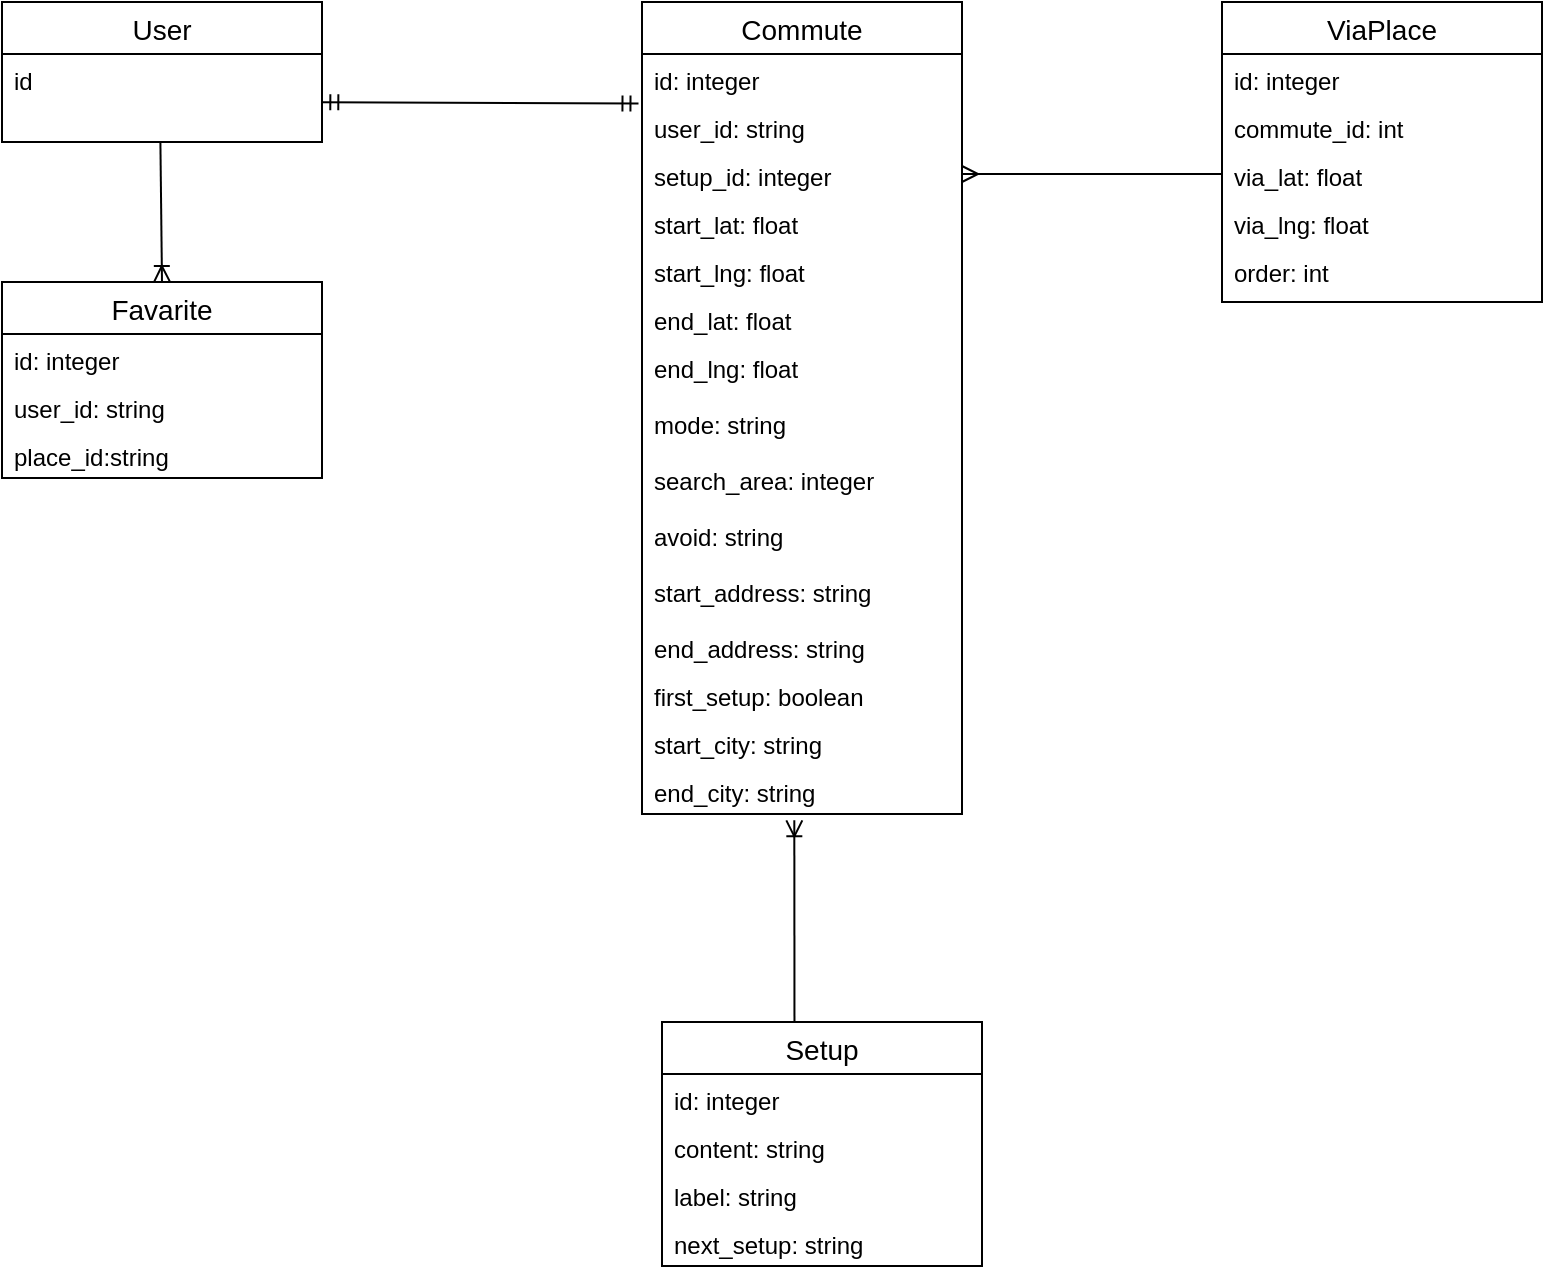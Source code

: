 <mxfile version="16.2.4" type="github"><diagram id="w2BYYMY7xnv0MG828LZH" name="Page-1"><mxGraphModel dx="1186" dy="588" grid="1" gridSize="10" guides="1" tooltips="1" connect="1" arrows="1" fold="1" page="1" pageScale="1" pageWidth="827" pageHeight="1169" math="0" shadow="0"><root><mxCell id="0"/><mxCell id="1" parent="0"/><mxCell id="GMrjsPBWYfHNVk1566hY-1" value="User" style="swimlane;fontStyle=0;childLayout=stackLayout;horizontal=1;startSize=26;horizontalStack=0;resizeParent=1;resizeParentMax=0;resizeLast=0;collapsible=1;marginBottom=0;align=center;fontSize=14;" vertex="1" parent="1"><mxGeometry x="40" y="40" width="160" height="70" as="geometry"/></mxCell><mxCell id="GMrjsPBWYfHNVk1566hY-2" value="id" style="text;strokeColor=none;fillColor=none;spacingLeft=4;spacingRight=4;overflow=hidden;rotatable=0;points=[[0,0.5],[1,0.5]];portConstraint=eastwest;fontSize=12;" vertex="1" parent="GMrjsPBWYfHNVk1566hY-1"><mxGeometry y="26" width="160" height="44" as="geometry"/></mxCell><mxCell id="GMrjsPBWYfHNVk1566hY-25" value="Commute" style="swimlane;fontStyle=0;childLayout=stackLayout;horizontal=1;startSize=26;horizontalStack=0;resizeParent=1;resizeParentMax=0;resizeLast=0;collapsible=1;marginBottom=0;align=center;fontSize=14;" vertex="1" parent="1"><mxGeometry x="360" y="40" width="160" height="406" as="geometry"/></mxCell><mxCell id="GMrjsPBWYfHNVk1566hY-26" value="id: integer&#10;" style="text;strokeColor=none;fillColor=none;spacingLeft=4;spacingRight=4;overflow=hidden;rotatable=0;points=[[0,0.5],[1,0.5]];portConstraint=eastwest;fontSize=12;" vertex="1" parent="GMrjsPBWYfHNVk1566hY-25"><mxGeometry y="26" width="160" height="24" as="geometry"/></mxCell><mxCell id="GMrjsPBWYfHNVk1566hY-40" value="user_id: string" style="text;strokeColor=none;fillColor=none;spacingLeft=4;spacingRight=4;overflow=hidden;rotatable=0;points=[[0,0.5],[1,0.5]];portConstraint=eastwest;fontSize=12;" vertex="1" parent="GMrjsPBWYfHNVk1566hY-25"><mxGeometry y="50" width="160" height="24" as="geometry"/></mxCell><mxCell id="GMrjsPBWYfHNVk1566hY-36" value="setup_id: integer" style="text;strokeColor=none;fillColor=none;spacingLeft=4;spacingRight=4;overflow=hidden;rotatable=0;points=[[0,0.5],[1,0.5]];portConstraint=eastwest;fontSize=12;" vertex="1" parent="GMrjsPBWYfHNVk1566hY-25"><mxGeometry y="74" width="160" height="24" as="geometry"/></mxCell><mxCell id="GMrjsPBWYfHNVk1566hY-27" value="start_lat: float" style="text;strokeColor=none;fillColor=none;spacingLeft=4;spacingRight=4;overflow=hidden;rotatable=0;points=[[0,0.5],[1,0.5]];portConstraint=eastwest;fontSize=12;" vertex="1" parent="GMrjsPBWYfHNVk1566hY-25"><mxGeometry y="98" width="160" height="24" as="geometry"/></mxCell><mxCell id="GMrjsPBWYfHNVk1566hY-29" value="start_lng: float" style="text;strokeColor=none;fillColor=none;spacingLeft=4;spacingRight=4;overflow=hidden;rotatable=0;points=[[0,0.5],[1,0.5]];portConstraint=eastwest;fontSize=12;" vertex="1" parent="GMrjsPBWYfHNVk1566hY-25"><mxGeometry y="122" width="160" height="24" as="geometry"/></mxCell><mxCell id="GMrjsPBWYfHNVk1566hY-28" value="end_lat: float" style="text;strokeColor=none;fillColor=none;spacingLeft=4;spacingRight=4;overflow=hidden;rotatable=0;points=[[0,0.5],[1,0.5]];portConstraint=eastwest;fontSize=12;" vertex="1" parent="GMrjsPBWYfHNVk1566hY-25"><mxGeometry y="146" width="160" height="24" as="geometry"/></mxCell><mxCell id="GMrjsPBWYfHNVk1566hY-30" value="end_lng: float" style="text;strokeColor=none;fillColor=none;spacingLeft=4;spacingRight=4;overflow=hidden;rotatable=0;points=[[0,0.5],[1,0.5]];portConstraint=eastwest;fontSize=12;" vertex="1" parent="GMrjsPBWYfHNVk1566hY-25"><mxGeometry y="170" width="160" height="28" as="geometry"/></mxCell><mxCell id="GMrjsPBWYfHNVk1566hY-31" value="mode: string" style="text;strokeColor=none;fillColor=none;spacingLeft=4;spacingRight=4;overflow=hidden;rotatable=0;points=[[0,0.5],[1,0.5]];portConstraint=eastwest;fontSize=12;" vertex="1" parent="GMrjsPBWYfHNVk1566hY-25"><mxGeometry y="198" width="160" height="28" as="geometry"/></mxCell><mxCell id="GMrjsPBWYfHNVk1566hY-32" value="search_area: integer" style="text;strokeColor=none;fillColor=none;spacingLeft=4;spacingRight=4;overflow=hidden;rotatable=0;points=[[0,0.5],[1,0.5]];portConstraint=eastwest;fontSize=12;" vertex="1" parent="GMrjsPBWYfHNVk1566hY-25"><mxGeometry y="226" width="160" height="28" as="geometry"/></mxCell><mxCell id="GMrjsPBWYfHNVk1566hY-33" value="avoid: string" style="text;strokeColor=none;fillColor=none;spacingLeft=4;spacingRight=4;overflow=hidden;rotatable=0;points=[[0,0.5],[1,0.5]];portConstraint=eastwest;fontSize=12;" vertex="1" parent="GMrjsPBWYfHNVk1566hY-25"><mxGeometry y="254" width="160" height="28" as="geometry"/></mxCell><mxCell id="GMrjsPBWYfHNVk1566hY-34" value="start_address: string" style="text;strokeColor=none;fillColor=none;spacingLeft=4;spacingRight=4;overflow=hidden;rotatable=0;points=[[0,0.5],[1,0.5]];portConstraint=eastwest;fontSize=12;" vertex="1" parent="GMrjsPBWYfHNVk1566hY-25"><mxGeometry y="282" width="160" height="28" as="geometry"/></mxCell><mxCell id="GMrjsPBWYfHNVk1566hY-35" value="end_address: string" style="text;strokeColor=none;fillColor=none;spacingLeft=4;spacingRight=4;overflow=hidden;rotatable=0;points=[[0,0.5],[1,0.5]];portConstraint=eastwest;fontSize=12;" vertex="1" parent="GMrjsPBWYfHNVk1566hY-25"><mxGeometry y="310" width="160" height="24" as="geometry"/></mxCell><mxCell id="GMrjsPBWYfHNVk1566hY-37" value="first_setup: boolean" style="text;strokeColor=none;fillColor=none;spacingLeft=4;spacingRight=4;overflow=hidden;rotatable=0;points=[[0,0.5],[1,0.5]];portConstraint=eastwest;fontSize=12;" vertex="1" parent="GMrjsPBWYfHNVk1566hY-25"><mxGeometry y="334" width="160" height="24" as="geometry"/></mxCell><mxCell id="GMrjsPBWYfHNVk1566hY-38" value="start_city: string" style="text;strokeColor=none;fillColor=none;spacingLeft=4;spacingRight=4;overflow=hidden;rotatable=0;points=[[0,0.5],[1,0.5]];portConstraint=eastwest;fontSize=12;" vertex="1" parent="GMrjsPBWYfHNVk1566hY-25"><mxGeometry y="358" width="160" height="24" as="geometry"/></mxCell><mxCell id="GMrjsPBWYfHNVk1566hY-39" value="end_city: string" style="text;strokeColor=none;fillColor=none;spacingLeft=4;spacingRight=4;overflow=hidden;rotatable=0;points=[[0,0.5],[1,0.5]];portConstraint=eastwest;fontSize=12;" vertex="1" parent="GMrjsPBWYfHNVk1566hY-25"><mxGeometry y="382" width="160" height="24" as="geometry"/></mxCell><mxCell id="GMrjsPBWYfHNVk1566hY-45" value="" style="fontSize=12;html=1;endArrow=ERmandOne;startArrow=ERmandOne;rounded=0;exitX=1.001;exitY=0.547;exitDx=0;exitDy=0;exitPerimeter=0;entryX=-0.011;entryY=1.033;entryDx=0;entryDy=0;entryPerimeter=0;" edge="1" parent="1" source="GMrjsPBWYfHNVk1566hY-2" target="GMrjsPBWYfHNVk1566hY-26"><mxGeometry width="100" height="100" relative="1" as="geometry"><mxPoint x="190" y="210" as="sourcePoint"/><mxPoint x="310" y="120" as="targetPoint"/></mxGeometry></mxCell><mxCell id="GMrjsPBWYfHNVk1566hY-46" value="Favarite" style="swimlane;fontStyle=0;childLayout=stackLayout;horizontal=1;startSize=26;horizontalStack=0;resizeParent=1;resizeParentMax=0;resizeLast=0;collapsible=1;marginBottom=0;align=center;fontSize=14;" vertex="1" parent="1"><mxGeometry x="40" y="180" width="160" height="98" as="geometry"/></mxCell><mxCell id="GMrjsPBWYfHNVk1566hY-47" value="id: integer&#10;" style="text;strokeColor=none;fillColor=none;spacingLeft=4;spacingRight=4;overflow=hidden;rotatable=0;points=[[0,0.5],[1,0.5]];portConstraint=eastwest;fontSize=12;" vertex="1" parent="GMrjsPBWYfHNVk1566hY-46"><mxGeometry y="26" width="160" height="24" as="geometry"/></mxCell><mxCell id="GMrjsPBWYfHNVk1566hY-48" value="user_id: string" style="text;strokeColor=none;fillColor=none;spacingLeft=4;spacingRight=4;overflow=hidden;rotatable=0;points=[[0,0.5],[1,0.5]];portConstraint=eastwest;fontSize=12;" vertex="1" parent="GMrjsPBWYfHNVk1566hY-46"><mxGeometry y="50" width="160" height="24" as="geometry"/></mxCell><mxCell id="GMrjsPBWYfHNVk1566hY-49" value="place_id:string" style="text;strokeColor=none;fillColor=none;spacingLeft=4;spacingRight=4;overflow=hidden;rotatable=0;points=[[0,0.5],[1,0.5]];portConstraint=eastwest;fontSize=12;" vertex="1" parent="GMrjsPBWYfHNVk1566hY-46"><mxGeometry y="74" width="160" height="24" as="geometry"/></mxCell><mxCell id="GMrjsPBWYfHNVk1566hY-62" value="" style="fontSize=12;html=1;endArrow=ERoneToMany;rounded=0;entryX=0.5;entryY=0;entryDx=0;entryDy=0;exitX=0.495;exitY=1.005;exitDx=0;exitDy=0;exitPerimeter=0;" edge="1" parent="1" source="GMrjsPBWYfHNVk1566hY-2" target="GMrjsPBWYfHNVk1566hY-46"><mxGeometry width="100" height="100" relative="1" as="geometry"><mxPoint x="370" y="390" as="sourcePoint"/><mxPoint x="470" y="290" as="targetPoint"/></mxGeometry></mxCell><mxCell id="GMrjsPBWYfHNVk1566hY-64" value="ViaPlace" style="swimlane;fontStyle=0;childLayout=stackLayout;horizontal=1;startSize=26;horizontalStack=0;resizeParent=1;resizeParentMax=0;resizeLast=0;collapsible=1;marginBottom=0;align=center;fontSize=14;" vertex="1" parent="1"><mxGeometry x="650" y="40" width="160" height="150" as="geometry"/></mxCell><mxCell id="GMrjsPBWYfHNVk1566hY-65" value="id: integer&#10;" style="text;strokeColor=none;fillColor=none;spacingLeft=4;spacingRight=4;overflow=hidden;rotatable=0;points=[[0,0.5],[1,0.5]];portConstraint=eastwest;fontSize=12;" vertex="1" parent="GMrjsPBWYfHNVk1566hY-64"><mxGeometry y="26" width="160" height="24" as="geometry"/></mxCell><mxCell id="GMrjsPBWYfHNVk1566hY-66" value="commute_id: int" style="text;strokeColor=none;fillColor=none;spacingLeft=4;spacingRight=4;overflow=hidden;rotatable=0;points=[[0,0.5],[1,0.5]];portConstraint=eastwest;fontSize=12;" vertex="1" parent="GMrjsPBWYfHNVk1566hY-64"><mxGeometry y="50" width="160" height="24" as="geometry"/></mxCell><mxCell id="GMrjsPBWYfHNVk1566hY-68" value="via_lat: float" style="text;strokeColor=none;fillColor=none;spacingLeft=4;spacingRight=4;overflow=hidden;rotatable=0;points=[[0,0.5],[1,0.5]];portConstraint=eastwest;fontSize=12;" vertex="1" parent="GMrjsPBWYfHNVk1566hY-64"><mxGeometry y="74" width="160" height="24" as="geometry"/></mxCell><mxCell id="GMrjsPBWYfHNVk1566hY-69" value="via_lng: float" style="text;strokeColor=none;fillColor=none;spacingLeft=4;spacingRight=4;overflow=hidden;rotatable=0;points=[[0,0.5],[1,0.5]];portConstraint=eastwest;fontSize=12;" vertex="1" parent="GMrjsPBWYfHNVk1566hY-64"><mxGeometry y="98" width="160" height="24" as="geometry"/></mxCell><mxCell id="GMrjsPBWYfHNVk1566hY-74" value="order: int" style="text;strokeColor=none;fillColor=none;spacingLeft=4;spacingRight=4;overflow=hidden;rotatable=0;points=[[0,0.5],[1,0.5]];portConstraint=eastwest;fontSize=12;" vertex="1" parent="GMrjsPBWYfHNVk1566hY-64"><mxGeometry y="122" width="160" height="28" as="geometry"/></mxCell><mxCell id="GMrjsPBWYfHNVk1566hY-80" value="Setup" style="swimlane;fontStyle=0;childLayout=stackLayout;horizontal=1;startSize=26;horizontalStack=0;resizeParent=1;resizeParentMax=0;resizeLast=0;collapsible=1;marginBottom=0;align=center;fontSize=14;" vertex="1" parent="1"><mxGeometry x="370" y="550" width="160" height="122" as="geometry"/></mxCell><mxCell id="GMrjsPBWYfHNVk1566hY-81" value="id: integer&#10;" style="text;strokeColor=none;fillColor=none;spacingLeft=4;spacingRight=4;overflow=hidden;rotatable=0;points=[[0,0.5],[1,0.5]];portConstraint=eastwest;fontSize=12;" vertex="1" parent="GMrjsPBWYfHNVk1566hY-80"><mxGeometry y="26" width="160" height="24" as="geometry"/></mxCell><mxCell id="GMrjsPBWYfHNVk1566hY-82" value="content: string" style="text;strokeColor=none;fillColor=none;spacingLeft=4;spacingRight=4;overflow=hidden;rotatable=0;points=[[0,0.5],[1,0.5]];portConstraint=eastwest;fontSize=12;" vertex="1" parent="GMrjsPBWYfHNVk1566hY-80"><mxGeometry y="50" width="160" height="24" as="geometry"/></mxCell><mxCell id="GMrjsPBWYfHNVk1566hY-83" value="label: string" style="text;strokeColor=none;fillColor=none;spacingLeft=4;spacingRight=4;overflow=hidden;rotatable=0;points=[[0,0.5],[1,0.5]];portConstraint=eastwest;fontSize=12;" vertex="1" parent="GMrjsPBWYfHNVk1566hY-80"><mxGeometry y="74" width="160" height="24" as="geometry"/></mxCell><mxCell id="GMrjsPBWYfHNVk1566hY-87" value="next_setup: string" style="text;strokeColor=none;fillColor=none;spacingLeft=4;spacingRight=4;overflow=hidden;rotatable=0;points=[[0,0.5],[1,0.5]];portConstraint=eastwest;fontSize=12;" vertex="1" parent="GMrjsPBWYfHNVk1566hY-80"><mxGeometry y="98" width="160" height="24" as="geometry"/></mxCell><mxCell id="GMrjsPBWYfHNVk1566hY-88" value="" style="fontSize=12;html=1;endArrow=ERoneToMany;rounded=0;entryX=0.476;entryY=1.132;entryDx=0;entryDy=0;entryPerimeter=0;exitX=0.414;exitY=-0.002;exitDx=0;exitDy=0;exitPerimeter=0;" edge="1" parent="1" source="GMrjsPBWYfHNVk1566hY-80" target="GMrjsPBWYfHNVk1566hY-39"><mxGeometry width="100" height="100" relative="1" as="geometry"><mxPoint x="410" y="580" as="sourcePoint"/><mxPoint x="510" y="480" as="targetPoint"/></mxGeometry></mxCell><mxCell id="GMrjsPBWYfHNVk1566hY-89" value="" style="fontSize=12;html=1;endArrow=ERmany;rounded=0;entryX=1;entryY=0.5;entryDx=0;entryDy=0;exitX=0;exitY=0.5;exitDx=0;exitDy=0;" edge="1" parent="1" source="GMrjsPBWYfHNVk1566hY-68" target="GMrjsPBWYfHNVk1566hY-36"><mxGeometry width="100" height="100" relative="1" as="geometry"><mxPoint x="450" y="300" as="sourcePoint"/><mxPoint x="550" y="200" as="targetPoint"/></mxGeometry></mxCell></root></mxGraphModel></diagram></mxfile>